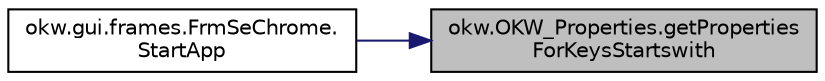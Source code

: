digraph "okw.OKW_Properties.getPropertiesForKeysStartswith"
{
 // INTERACTIVE_SVG=YES
 // LATEX_PDF_SIZE
  edge [fontname="Helvetica",fontsize="10",labelfontname="Helvetica",labelfontsize="10"];
  node [fontname="Helvetica",fontsize="10",shape=record];
  rankdir="RL";
  Node1 [label="okw.OKW_Properties.getProperties\lForKeysStartswith",height=0.2,width=0.4,color="black", fillcolor="grey75", style="filled", fontcolor="black",tooltip="Ermittelt alle Properties der keys, die mit dem gegebenen String Startwitth Anfangen."];
  Node1 -> Node2 [dir="back",color="midnightblue",fontsize="10",style="solid",fontname="Helvetica"];
  Node2 [label="okw.gui.frames.FrmSeChrome.\lStartApp",height=0.2,width=0.4,color="black", fillcolor="white", style="filled",URL="$classokw_1_1gui_1_1frames_1_1_frm_se_chrome.html#a40145eae9b35985b0448ce6eca964c17",tooltip="Chrome Options https://github.com/GoogleChrome/chrome-launcher/blob/master/docs/chrome-flags-for-tool..."];
}
